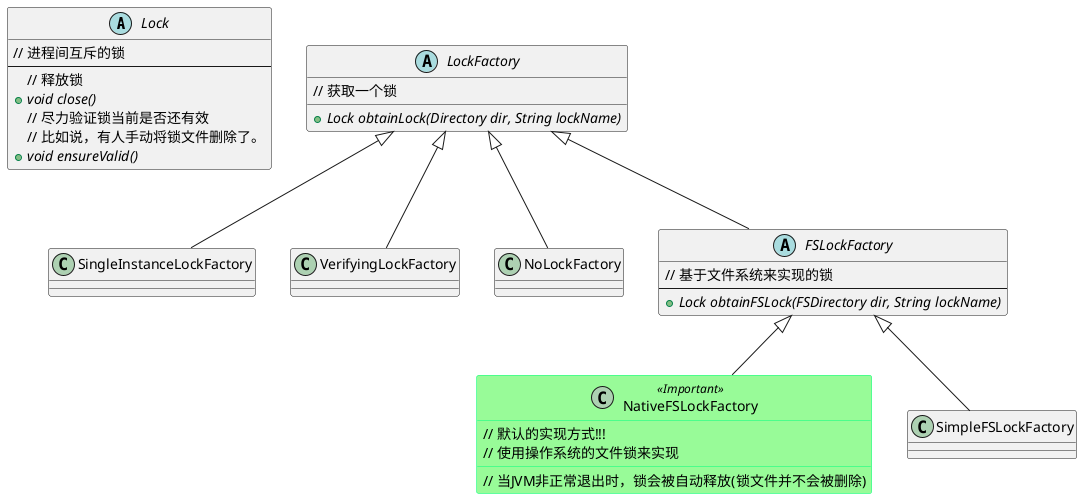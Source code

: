 @startuml
skinparam class{
    BackgroundColor<<Important>> PaleGreen
    BorderColor<<Important>> SpringGreen
}

abstract class Lock{
    // 进程间互斥的锁
    ---
    // 释放锁
    +{abstract}void close()
    // 尽力验证锁当前是否还有效
    // 比如说，有人手动将锁文件删除了。
    +{abstract} void ensureValid()
}

abstract class LockFactory{
    // 获取一个锁
    +{abstract} Lock obtainLock(Directory dir, String lockName)
}

class SingleInstanceLockFactory extends LockFactory{

}

class VerifyingLockFactory extends LockFactory{

}

class NoLockFactory extends LockFactory{

}

abstract class FSLockFactory extends LockFactory{
    // 基于文件系统来实现的锁
    ---
    +{abstract} Lock obtainFSLock(FSDirectory dir, String lockName)
}

class NativeFSLockFactory<<Important>> extends FSLockFactory{
    // 默认的实现方式!!!
    // 使用操作系统的文件锁来实现
    // 当JVM非正常退出时，锁会被自动释放(锁文件并不会被删除)
}

class SimpleFSLockFactory extends FSLockFactory{

}
@enduml